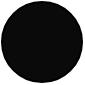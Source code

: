 <mxfile version="15.5.5" type="github">
  <diagram id="LQKRlHBBeknk-b-MMeLA" name="Page-1">
    <mxGraphModel dx="1262" dy="499" grid="1" gridSize="10" guides="1" tooltips="1" connect="1" arrows="1" fold="1" page="1" pageScale="1" pageWidth="827" pageHeight="1169" math="0" shadow="0">
      <root>
        <mxCell id="0" />
        <mxCell id="1" parent="0" />
        <mxCell id="F0X57s9JsJMdalnqqCWt-1" value="" style="ellipse;whiteSpace=wrap;html=1;aspect=fixed;fillColor=#0A0A0A;" vertex="1" parent="1">
          <mxGeometry x="200" y="100" width="40" height="40" as="geometry" />
        </mxCell>
      </root>
    </mxGraphModel>
  </diagram>
</mxfile>

